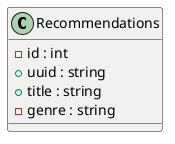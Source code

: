 @startuml recommendations.database
class Recommendations {
    -id : int
    +uuid : string
    +title : string
    -genre : string
}
@enduml
